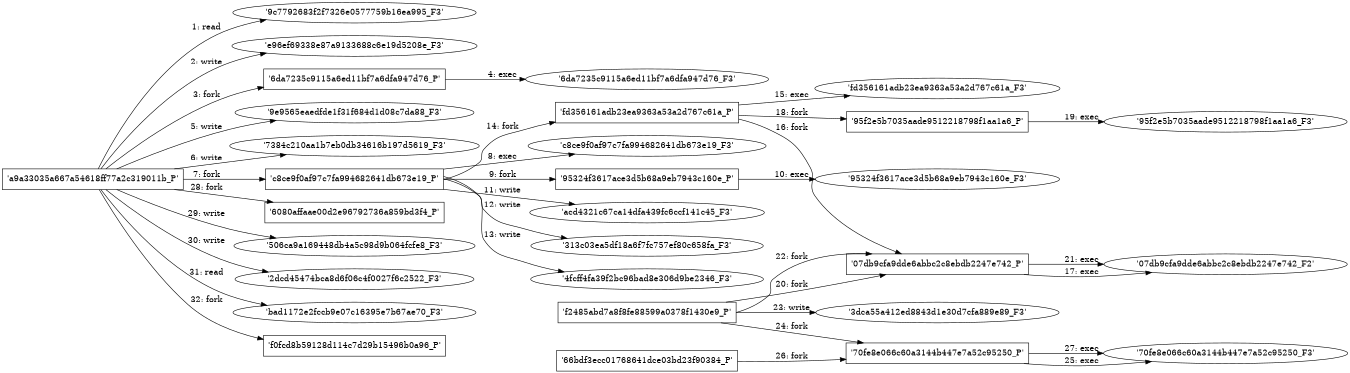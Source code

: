 digraph "D:\Learning\Paper\apt\基于CTI的攻击预警\Dataset\攻击图\ASGfromALLCTI\Cryptowall 3.0 Back to the Basics.dot" {
rankdir="LR"
size="9"
fixedsize="false"
splines="true"
nodesep=0.3
ranksep=0
fontsize=10
overlap="scalexy"
engine= "neato"
	"'9c7792683f2f7326e0577759b16ea995_F3'" [node_type=file shape=ellipse]
	"'a9a33035a667a54618ff77a2c319011b_P'" [node_type=Process shape=box]
	"'a9a33035a667a54618ff77a2c319011b_P'" -> "'9c7792683f2f7326e0577759b16ea995_F3'" [label="1: read"]
	"'e96ef69338e87a9133688c6e19d5208e_F3'" [node_type=file shape=ellipse]
	"'a9a33035a667a54618ff77a2c319011b_P'" [node_type=Process shape=box]
	"'a9a33035a667a54618ff77a2c319011b_P'" -> "'e96ef69338e87a9133688c6e19d5208e_F3'" [label="2: write"]
	"'a9a33035a667a54618ff77a2c319011b_P'" [node_type=Process shape=box]
	"'6da7235c9115a6ed11bf7a6dfa947d76_P'" [node_type=Process shape=box]
	"'a9a33035a667a54618ff77a2c319011b_P'" -> "'6da7235c9115a6ed11bf7a6dfa947d76_P'" [label="3: fork"]
	"'6da7235c9115a6ed11bf7a6dfa947d76_P'" [node_type=Process shape=box]
	"'6da7235c9115a6ed11bf7a6dfa947d76_F3'" [node_type=File shape=ellipse]
	"'6da7235c9115a6ed11bf7a6dfa947d76_P'" -> "'6da7235c9115a6ed11bf7a6dfa947d76_F3'" [label="4: exec"]
	"'9e9565eaedfde1f31f684d1d08c7da88_F3'" [node_type=file shape=ellipse]
	"'a9a33035a667a54618ff77a2c319011b_P'" [node_type=Process shape=box]
	"'a9a33035a667a54618ff77a2c319011b_P'" -> "'9e9565eaedfde1f31f684d1d08c7da88_F3'" [label="5: write"]
	"'7384c210aa1b7eb0db34616b197d5619_F3'" [node_type=file shape=ellipse]
	"'a9a33035a667a54618ff77a2c319011b_P'" [node_type=Process shape=box]
	"'a9a33035a667a54618ff77a2c319011b_P'" -> "'7384c210aa1b7eb0db34616b197d5619_F3'" [label="6: write"]
	"'a9a33035a667a54618ff77a2c319011b_P'" [node_type=Process shape=box]
	"'c8ce9f0af97c7fa994682641db673e19_P'" [node_type=Process shape=box]
	"'a9a33035a667a54618ff77a2c319011b_P'" -> "'c8ce9f0af97c7fa994682641db673e19_P'" [label="7: fork"]
	"'c8ce9f0af97c7fa994682641db673e19_P'" [node_type=Process shape=box]
	"'c8ce9f0af97c7fa994682641db673e19_F3'" [node_type=File shape=ellipse]
	"'c8ce9f0af97c7fa994682641db673e19_P'" -> "'c8ce9f0af97c7fa994682641db673e19_F3'" [label="8: exec"]
	"'c8ce9f0af97c7fa994682641db673e19_P'" [node_type=Process shape=box]
	"'95324f3617ace3d5b68a9eb7943c160e_P'" [node_type=Process shape=box]
	"'c8ce9f0af97c7fa994682641db673e19_P'" -> "'95324f3617ace3d5b68a9eb7943c160e_P'" [label="9: fork"]
	"'95324f3617ace3d5b68a9eb7943c160e_P'" [node_type=Process shape=box]
	"'95324f3617ace3d5b68a9eb7943c160e_F3'" [node_type=File shape=ellipse]
	"'95324f3617ace3d5b68a9eb7943c160e_P'" -> "'95324f3617ace3d5b68a9eb7943c160e_F3'" [label="10: exec"]
	"'acd4321c67ca14dfa439fc6ccf141c45_F3'" [node_type=file shape=ellipse]
	"'c8ce9f0af97c7fa994682641db673e19_P'" [node_type=Process shape=box]
	"'c8ce9f0af97c7fa994682641db673e19_P'" -> "'acd4321c67ca14dfa439fc6ccf141c45_F3'" [label="11: write"]
	"'313c03ea5df18a6f7fc757ef80c658fa_F3'" [node_type=file shape=ellipse]
	"'c8ce9f0af97c7fa994682641db673e19_P'" [node_type=Process shape=box]
	"'c8ce9f0af97c7fa994682641db673e19_P'" -> "'313c03ea5df18a6f7fc757ef80c658fa_F3'" [label="12: write"]
	"'4fcff4fa39f2bc96bad8e306d9be2346_F3'" [node_type=file shape=ellipse]
	"'c8ce9f0af97c7fa994682641db673e19_P'" [node_type=Process shape=box]
	"'c8ce9f0af97c7fa994682641db673e19_P'" -> "'4fcff4fa39f2bc96bad8e306d9be2346_F3'" [label="13: write"]
	"'c8ce9f0af97c7fa994682641db673e19_P'" [node_type=Process shape=box]
	"'fd356161adb23ea9363a53a2d767c61a_P'" [node_type=Process shape=box]
	"'c8ce9f0af97c7fa994682641db673e19_P'" -> "'fd356161adb23ea9363a53a2d767c61a_P'" [label="14: fork"]
	"'fd356161adb23ea9363a53a2d767c61a_P'" [node_type=Process shape=box]
	"'fd356161adb23ea9363a53a2d767c61a_F3'" [node_type=File shape=ellipse]
	"'fd356161adb23ea9363a53a2d767c61a_P'" -> "'fd356161adb23ea9363a53a2d767c61a_F3'" [label="15: exec"]
	"'fd356161adb23ea9363a53a2d767c61a_P'" [node_type=Process shape=box]
	"'07db9cfa9dde6abbc2c8ebdb2247e742_P'" [node_type=Process shape=box]
	"'fd356161adb23ea9363a53a2d767c61a_P'" -> "'07db9cfa9dde6abbc2c8ebdb2247e742_P'" [label="16: fork"]
	"'07db9cfa9dde6abbc2c8ebdb2247e742_P'" [node_type=Process shape=box]
	"'07db9cfa9dde6abbc2c8ebdb2247e742_F2'" [node_type=File shape=ellipse]
	"'07db9cfa9dde6abbc2c8ebdb2247e742_P'" -> "'07db9cfa9dde6abbc2c8ebdb2247e742_F2'" [label="17: exec"]
	"'fd356161adb23ea9363a53a2d767c61a_P'" [node_type=Process shape=box]
	"'95f2e5b7035aade9512218798f1aa1a6_P'" [node_type=Process shape=box]
	"'fd356161adb23ea9363a53a2d767c61a_P'" -> "'95f2e5b7035aade9512218798f1aa1a6_P'" [label="18: fork"]
	"'95f2e5b7035aade9512218798f1aa1a6_P'" [node_type=Process shape=box]
	"'95f2e5b7035aade9512218798f1aa1a6_F3'" [node_type=File shape=ellipse]
	"'95f2e5b7035aade9512218798f1aa1a6_P'" -> "'95f2e5b7035aade9512218798f1aa1a6_F3'" [label="19: exec"]
	"'f2485abd7a8f8fe88599a0378f1430e9_P'" [node_type=Process shape=box]
	"'07db9cfa9dde6abbc2c8ebdb2247e742_P'" [node_type=Process shape=box]
	"'f2485abd7a8f8fe88599a0378f1430e9_P'" -> "'07db9cfa9dde6abbc2c8ebdb2247e742_P'" [label="20: fork"]
	"'07db9cfa9dde6abbc2c8ebdb2247e742_P'" [node_type=Process shape=box]
	"'07db9cfa9dde6abbc2c8ebdb2247e742_F2'" [node_type=File shape=ellipse]
	"'07db9cfa9dde6abbc2c8ebdb2247e742_P'" -> "'07db9cfa9dde6abbc2c8ebdb2247e742_F2'" [label="21: exec"]
	"'f2485abd7a8f8fe88599a0378f1430e9_P'" [node_type=Process shape=box]
	"'07db9cfa9dde6abbc2c8ebdb2247e742_P'" [node_type=Process shape=box]
	"'f2485abd7a8f8fe88599a0378f1430e9_P'" -> "'07db9cfa9dde6abbc2c8ebdb2247e742_P'" [label="22: fork"]
	"'3dca55a412ed8843d1e30d7cfa889e89_F3'" [node_type=file shape=ellipse]
	"'f2485abd7a8f8fe88599a0378f1430e9_P'" [node_type=Process shape=box]
	"'f2485abd7a8f8fe88599a0378f1430e9_P'" -> "'3dca55a412ed8843d1e30d7cfa889e89_F3'" [label="23: write"]
	"'f2485abd7a8f8fe88599a0378f1430e9_P'" [node_type=Process shape=box]
	"'70fe8e066c60a3144b447e7a52c95250_P'" [node_type=Process shape=box]
	"'f2485abd7a8f8fe88599a0378f1430e9_P'" -> "'70fe8e066c60a3144b447e7a52c95250_P'" [label="24: fork"]
	"'70fe8e066c60a3144b447e7a52c95250_P'" [node_type=Process shape=box]
	"'70fe8e066c60a3144b447e7a52c95250_F3'" [node_type=File shape=ellipse]
	"'70fe8e066c60a3144b447e7a52c95250_P'" -> "'70fe8e066c60a3144b447e7a52c95250_F3'" [label="25: exec"]
	"'66bdf3ecc01768641dce03bd23f90384_P'" [node_type=Process shape=box]
	"'70fe8e066c60a3144b447e7a52c95250_P'" [node_type=Process shape=box]
	"'66bdf3ecc01768641dce03bd23f90384_P'" -> "'70fe8e066c60a3144b447e7a52c95250_P'" [label="26: fork"]
	"'70fe8e066c60a3144b447e7a52c95250_P'" [node_type=Process shape=box]
	"'70fe8e066c60a3144b447e7a52c95250_F3'" [node_type=File shape=ellipse]
	"'70fe8e066c60a3144b447e7a52c95250_P'" -> "'70fe8e066c60a3144b447e7a52c95250_F3'" [label="27: exec"]
	"'a9a33035a667a54618ff77a2c319011b_P'" [node_type=Process shape=box]
	"'6080affaae00d2e96792736a859bd3f4_P'" [node_type=Process shape=box]
	"'a9a33035a667a54618ff77a2c319011b_P'" -> "'6080affaae00d2e96792736a859bd3f4_P'" [label="28: fork"]
	"'506ca9a169448db4a5c98d9b064fcfe8_F3'" [node_type=file shape=ellipse]
	"'a9a33035a667a54618ff77a2c319011b_P'" [node_type=Process shape=box]
	"'a9a33035a667a54618ff77a2c319011b_P'" -> "'506ca9a169448db4a5c98d9b064fcfe8_F3'" [label="29: write"]
	"'2dcd45474bca8d6f06c4f0027f6c2522_F3'" [node_type=file shape=ellipse]
	"'a9a33035a667a54618ff77a2c319011b_P'" [node_type=Process shape=box]
	"'a9a33035a667a54618ff77a2c319011b_P'" -> "'2dcd45474bca8d6f06c4f0027f6c2522_F3'" [label="30: write"]
	"'bad1172e2fccb9e07c16395e7b67ae70_F3'" [node_type=file shape=ellipse]
	"'a9a33035a667a54618ff77a2c319011b_P'" [node_type=Process shape=box]
	"'a9a33035a667a54618ff77a2c319011b_P'" -> "'bad1172e2fccb9e07c16395e7b67ae70_F3'" [label="31: read"]
	"'a9a33035a667a54618ff77a2c319011b_P'" [node_type=Process shape=box]
	"'f0fcd8b59128d114c7d29b15496b0a96_P'" [node_type=Process shape=box]
	"'a9a33035a667a54618ff77a2c319011b_P'" -> "'f0fcd8b59128d114c7d29b15496b0a96_P'" [label="32: fork"]
}
